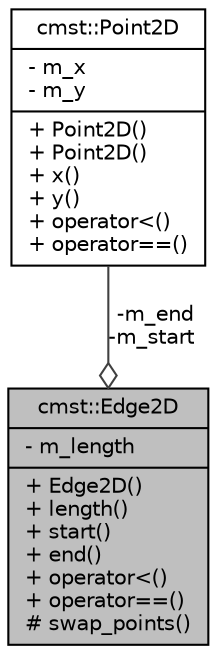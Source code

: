 digraph "cmst::Edge2D"
{
  edge [fontname="Helvetica",fontsize="10",labelfontname="Helvetica",labelfontsize="10"];
  node [fontname="Helvetica",fontsize="10",shape=record];
  Node1 [label="{cmst::Edge2D\n|- m_length\l|+ Edge2D()\l+ length()\l+ start()\l+ end()\l+ operator\<()\l+ operator==()\l# swap_points()\l}",height=0.2,width=0.4,color="black", fillcolor="grey75", style="filled", fontcolor="black"];
  Node2 -> Node1 [color="grey25",fontsize="10",style="solid",label=" -m_end\n-m_start" ,arrowhead="odiamond"];
  Node2 [label="{cmst::Point2D\n|- m_x\l- m_y\l|+ Point2D()\l+ Point2D()\l+ x()\l+ y()\l+ operator\<()\l+ operator==()\l}",height=0.2,width=0.4,color="black", fillcolor="white", style="filled",URL="$classcmst_1_1_point2_d.html"];
}
